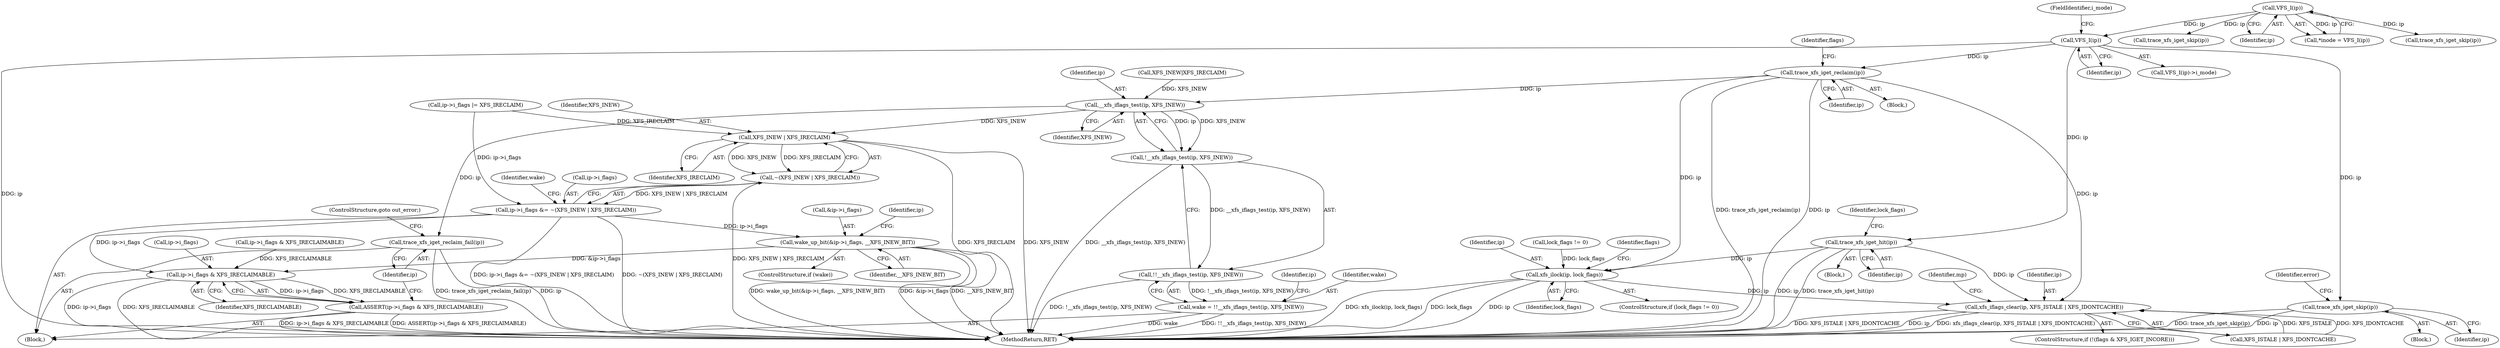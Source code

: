 digraph "1_linux_afca6c5b2595fc44383919fba740c194b0b76aff@del" {
"1000169" [label="(Call,VFS_I(ip))"];
"1000115" [label="(Call,VFS_I(ip))"];
"1000190" [label="(Call,trace_xfs_iget_reclaim(ip))"];
"1000232" [label="(Call,__xfs_iflags_test(ip, XFS_INEW))"];
"1000231" [label="(Call,!__xfs_iflags_test(ip, XFS_INEW))"];
"1000230" [label="(Call,!!__xfs_iflags_test(ip, XFS_INEW))"];
"1000228" [label="(Call,wake = !!__xfs_iflags_test(ip, XFS_INEW))"];
"1000240" [label="(Call,XFS_INEW | XFS_IRECLAIM)"];
"1000239" [label="(Call,~(XFS_INEW | XFS_IRECLAIM))"];
"1000235" [label="(Call,ip->i_flags &= ~(XFS_INEW | XFS_IRECLAIM))"];
"1000245" [label="(Call,wake_up_bit(&ip->i_flags, __XFS_INEW_BIT))"];
"1000252" [label="(Call,ip->i_flags & XFS_IRECLAIMABLE)"];
"1000251" [label="(Call,ASSERT(ip->i_flags & XFS_IRECLAIMABLE))"];
"1000257" [label="(Call,trace_xfs_iget_reclaim_fail(ip))"];
"1000338" [label="(Call,xfs_ilock(ip, lock_flags))"];
"1000346" [label="(Call,xfs_iflags_clear(ip, XFS_ISTALE | XFS_IDONTCACHE))"];
"1000319" [label="(Call,trace_xfs_iget_skip(ip))"];
"1000332" [label="(Call,trace_xfs_iget_hit(ip))"];
"1000340" [label="(Identifier,lock_flags)"];
"1000234" [label="(Identifier,XFS_INEW)"];
"1000336" [label="(Identifier,lock_flags)"];
"1000220" [label="(Block,)"];
"1000233" [label="(Identifier,ip)"];
"1000365" [label="(MethodReturn,RET)"];
"1000253" [label="(Call,ip->i_flags)"];
"1000231" [label="(Call,!__xfs_iflags_test(ip, XFS_INEW))"];
"1000322" [label="(Identifier,error)"];
"1000136" [label="(Call,trace_xfs_iget_skip(ip))"];
"1000171" [label="(FieldIdentifier,i_mode)"];
"1000244" [label="(Identifier,wake)"];
"1000256" [label="(Identifier,XFS_IRECLAIMABLE)"];
"1000116" [label="(Identifier,ip)"];
"1000151" [label="(Call,XFS_INEW|XFS_IRECLAIM)"];
"1000313" [label="(Block,)"];
"1000232" [label="(Call,__xfs_iflags_test(ip, XFS_INEW))"];
"1000190" [label="(Call,trace_xfs_iget_reclaim(ip))"];
"1000254" [label="(Identifier,ip)"];
"1000341" [label="(ControlStructure,if (!(flags & XFS_IGET_INCORE)))"];
"1000184" [label="(Call,ip->i_flags & XFS_IRECLAIMABLE)"];
"1000257" [label="(Call,trace_xfs_iget_reclaim_fail(ip))"];
"1000240" [label="(Call,XFS_INEW | XFS_IRECLAIM)"];
"1000251" [label="(Call,ASSERT(ip->i_flags & XFS_IRECLAIMABLE))"];
"1000243" [label="(ControlStructure,if (wake))"];
"1000332" [label="(Call,trace_xfs_iget_hit(ip))"];
"1000320" [label="(Identifier,ip)"];
"1000189" [label="(Block,)"];
"1000113" [label="(Call,*inode = VFS_I(ip))"];
"1000258" [label="(Identifier,ip)"];
"1000334" [label="(ControlStructure,if (lock_flags != 0))"];
"1000338" [label="(Call,xfs_ilock(ip, lock_flags))"];
"1000318" [label="(Block,)"];
"1000169" [label="(Call,VFS_I(ip))"];
"1000339" [label="(Identifier,ip)"];
"1000241" [label="(Identifier,XFS_INEW)"];
"1000237" [label="(Identifier,ip)"];
"1000252" [label="(Call,ip->i_flags & XFS_IRECLAIMABLE)"];
"1000170" [label="(Identifier,ip)"];
"1000246" [label="(Call,&ip->i_flags)"];
"1000333" [label="(Identifier,ip)"];
"1000319" [label="(Call,trace_xfs_iget_skip(ip))"];
"1000191" [label="(Identifier,ip)"];
"1000335" [label="(Call,lock_flags != 0)"];
"1000229" [label="(Identifier,wake)"];
"1000259" [label="(ControlStructure,goto out_error;)"];
"1000245" [label="(Call,wake_up_bit(&ip->i_flags, __XFS_INEW_BIT))"];
"1000352" [label="(Identifier,mp)"];
"1000250" [label="(Identifier,__XFS_INEW_BIT)"];
"1000348" [label="(Call,XFS_ISTALE | XFS_IDONTCACHE)"];
"1000235" [label="(Call,ip->i_flags &= ~(XFS_INEW | XFS_IRECLAIM))"];
"1000194" [label="(Identifier,flags)"];
"1000346" [label="(Call,xfs_iflags_clear(ip, XFS_ISTALE | XFS_IDONTCACHE))"];
"1000228" [label="(Call,wake = !!__xfs_iflags_test(ip, XFS_INEW))"];
"1000202" [label="(Call,ip->i_flags |= XFS_IRECLAIM)"];
"1000242" [label="(Identifier,XFS_IRECLAIM)"];
"1000239" [label="(Call,~(XFS_INEW | XFS_IRECLAIM))"];
"1000344" [label="(Identifier,flags)"];
"1000115" [label="(Call,VFS_I(ip))"];
"1000347" [label="(Identifier,ip)"];
"1000168" [label="(Call,VFS_I(ip)->i_mode)"];
"1000155" [label="(Call,trace_xfs_iget_skip(ip))"];
"1000236" [label="(Call,ip->i_flags)"];
"1000230" [label="(Call,!!__xfs_iflags_test(ip, XFS_INEW))"];
"1000169" -> "1000168"  [label="AST: "];
"1000169" -> "1000170"  [label="CFG: "];
"1000170" -> "1000169"  [label="AST: "];
"1000171" -> "1000169"  [label="CFG: "];
"1000169" -> "1000365"  [label="DDG: ip"];
"1000115" -> "1000169"  [label="DDG: ip"];
"1000169" -> "1000190"  [label="DDG: ip"];
"1000169" -> "1000319"  [label="DDG: ip"];
"1000169" -> "1000332"  [label="DDG: ip"];
"1000115" -> "1000113"  [label="AST: "];
"1000115" -> "1000116"  [label="CFG: "];
"1000116" -> "1000115"  [label="AST: "];
"1000113" -> "1000115"  [label="CFG: "];
"1000115" -> "1000113"  [label="DDG: ip"];
"1000115" -> "1000136"  [label="DDG: ip"];
"1000115" -> "1000155"  [label="DDG: ip"];
"1000190" -> "1000189"  [label="AST: "];
"1000190" -> "1000191"  [label="CFG: "];
"1000191" -> "1000190"  [label="AST: "];
"1000194" -> "1000190"  [label="CFG: "];
"1000190" -> "1000365"  [label="DDG: trace_xfs_iget_reclaim(ip)"];
"1000190" -> "1000365"  [label="DDG: ip"];
"1000190" -> "1000232"  [label="DDG: ip"];
"1000190" -> "1000338"  [label="DDG: ip"];
"1000190" -> "1000346"  [label="DDG: ip"];
"1000232" -> "1000231"  [label="AST: "];
"1000232" -> "1000234"  [label="CFG: "];
"1000233" -> "1000232"  [label="AST: "];
"1000234" -> "1000232"  [label="AST: "];
"1000231" -> "1000232"  [label="CFG: "];
"1000232" -> "1000231"  [label="DDG: ip"];
"1000232" -> "1000231"  [label="DDG: XFS_INEW"];
"1000151" -> "1000232"  [label="DDG: XFS_INEW"];
"1000232" -> "1000240"  [label="DDG: XFS_INEW"];
"1000232" -> "1000257"  [label="DDG: ip"];
"1000231" -> "1000230"  [label="AST: "];
"1000230" -> "1000231"  [label="CFG: "];
"1000231" -> "1000365"  [label="DDG: __xfs_iflags_test(ip, XFS_INEW)"];
"1000231" -> "1000230"  [label="DDG: __xfs_iflags_test(ip, XFS_INEW)"];
"1000230" -> "1000228"  [label="AST: "];
"1000228" -> "1000230"  [label="CFG: "];
"1000230" -> "1000365"  [label="DDG: !__xfs_iflags_test(ip, XFS_INEW)"];
"1000230" -> "1000228"  [label="DDG: !__xfs_iflags_test(ip, XFS_INEW)"];
"1000228" -> "1000220"  [label="AST: "];
"1000229" -> "1000228"  [label="AST: "];
"1000237" -> "1000228"  [label="CFG: "];
"1000228" -> "1000365"  [label="DDG: wake"];
"1000228" -> "1000365"  [label="DDG: !!__xfs_iflags_test(ip, XFS_INEW)"];
"1000240" -> "1000239"  [label="AST: "];
"1000240" -> "1000242"  [label="CFG: "];
"1000241" -> "1000240"  [label="AST: "];
"1000242" -> "1000240"  [label="AST: "];
"1000239" -> "1000240"  [label="CFG: "];
"1000240" -> "1000365"  [label="DDG: XFS_IRECLAIM"];
"1000240" -> "1000365"  [label="DDG: XFS_INEW"];
"1000240" -> "1000239"  [label="DDG: XFS_INEW"];
"1000240" -> "1000239"  [label="DDG: XFS_IRECLAIM"];
"1000202" -> "1000240"  [label="DDG: XFS_IRECLAIM"];
"1000239" -> "1000235"  [label="AST: "];
"1000235" -> "1000239"  [label="CFG: "];
"1000239" -> "1000365"  [label="DDG: XFS_INEW | XFS_IRECLAIM"];
"1000239" -> "1000235"  [label="DDG: XFS_INEW | XFS_IRECLAIM"];
"1000235" -> "1000220"  [label="AST: "];
"1000236" -> "1000235"  [label="AST: "];
"1000244" -> "1000235"  [label="CFG: "];
"1000235" -> "1000365"  [label="DDG: ~(XFS_INEW | XFS_IRECLAIM)"];
"1000235" -> "1000365"  [label="DDG: ip->i_flags &= ~(XFS_INEW | XFS_IRECLAIM)"];
"1000202" -> "1000235"  [label="DDG: ip->i_flags"];
"1000235" -> "1000245"  [label="DDG: ip->i_flags"];
"1000235" -> "1000252"  [label="DDG: ip->i_flags"];
"1000245" -> "1000243"  [label="AST: "];
"1000245" -> "1000250"  [label="CFG: "];
"1000246" -> "1000245"  [label="AST: "];
"1000250" -> "1000245"  [label="AST: "];
"1000254" -> "1000245"  [label="CFG: "];
"1000245" -> "1000365"  [label="DDG: __XFS_INEW_BIT"];
"1000245" -> "1000365"  [label="DDG: wake_up_bit(&ip->i_flags, __XFS_INEW_BIT)"];
"1000245" -> "1000365"  [label="DDG: &ip->i_flags"];
"1000245" -> "1000252"  [label="DDG: &ip->i_flags"];
"1000252" -> "1000251"  [label="AST: "];
"1000252" -> "1000256"  [label="CFG: "];
"1000253" -> "1000252"  [label="AST: "];
"1000256" -> "1000252"  [label="AST: "];
"1000251" -> "1000252"  [label="CFG: "];
"1000252" -> "1000365"  [label="DDG: ip->i_flags"];
"1000252" -> "1000365"  [label="DDG: XFS_IRECLAIMABLE"];
"1000252" -> "1000251"  [label="DDG: ip->i_flags"];
"1000252" -> "1000251"  [label="DDG: XFS_IRECLAIMABLE"];
"1000184" -> "1000252"  [label="DDG: XFS_IRECLAIMABLE"];
"1000251" -> "1000220"  [label="AST: "];
"1000258" -> "1000251"  [label="CFG: "];
"1000251" -> "1000365"  [label="DDG: ASSERT(ip->i_flags & XFS_IRECLAIMABLE)"];
"1000251" -> "1000365"  [label="DDG: ip->i_flags & XFS_IRECLAIMABLE"];
"1000257" -> "1000220"  [label="AST: "];
"1000257" -> "1000258"  [label="CFG: "];
"1000258" -> "1000257"  [label="AST: "];
"1000259" -> "1000257"  [label="CFG: "];
"1000257" -> "1000365"  [label="DDG: ip"];
"1000257" -> "1000365"  [label="DDG: trace_xfs_iget_reclaim_fail(ip)"];
"1000338" -> "1000334"  [label="AST: "];
"1000338" -> "1000340"  [label="CFG: "];
"1000339" -> "1000338"  [label="AST: "];
"1000340" -> "1000338"  [label="AST: "];
"1000344" -> "1000338"  [label="CFG: "];
"1000338" -> "1000365"  [label="DDG: ip"];
"1000338" -> "1000365"  [label="DDG: xfs_ilock(ip, lock_flags)"];
"1000338" -> "1000365"  [label="DDG: lock_flags"];
"1000332" -> "1000338"  [label="DDG: ip"];
"1000335" -> "1000338"  [label="DDG: lock_flags"];
"1000338" -> "1000346"  [label="DDG: ip"];
"1000346" -> "1000341"  [label="AST: "];
"1000346" -> "1000348"  [label="CFG: "];
"1000347" -> "1000346"  [label="AST: "];
"1000348" -> "1000346"  [label="AST: "];
"1000352" -> "1000346"  [label="CFG: "];
"1000346" -> "1000365"  [label="DDG: XFS_ISTALE | XFS_IDONTCACHE"];
"1000346" -> "1000365"  [label="DDG: ip"];
"1000346" -> "1000365"  [label="DDG: xfs_iflags_clear(ip, XFS_ISTALE | XFS_IDONTCACHE)"];
"1000332" -> "1000346"  [label="DDG: ip"];
"1000348" -> "1000346"  [label="DDG: XFS_ISTALE"];
"1000348" -> "1000346"  [label="DDG: XFS_IDONTCACHE"];
"1000319" -> "1000318"  [label="AST: "];
"1000319" -> "1000320"  [label="CFG: "];
"1000320" -> "1000319"  [label="AST: "];
"1000322" -> "1000319"  [label="CFG: "];
"1000319" -> "1000365"  [label="DDG: trace_xfs_iget_skip(ip)"];
"1000319" -> "1000365"  [label="DDG: ip"];
"1000332" -> "1000313"  [label="AST: "];
"1000332" -> "1000333"  [label="CFG: "];
"1000333" -> "1000332"  [label="AST: "];
"1000336" -> "1000332"  [label="CFG: "];
"1000332" -> "1000365"  [label="DDG: ip"];
"1000332" -> "1000365"  [label="DDG: trace_xfs_iget_hit(ip)"];
}
